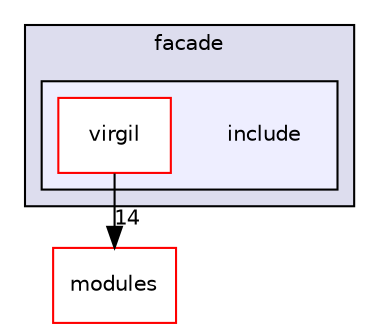 digraph "include" {
  compound=true
  node [ fontsize="10", fontname="Helvetica"];
  edge [ labelfontsize="10", labelfontname="Helvetica"];
  subgraph clusterdir_4f112fa7bd4f789094ed8cb8465bf258 {
    graph [ bgcolor="#ddddee", pencolor="black", label="facade" fontname="Helvetica", fontsize="10", URL="dir_4f112fa7bd4f789094ed8cb8465bf258.html"]
  subgraph clusterdir_7663b07379ebbecb6a9210ef43437bc1 {
    graph [ bgcolor="#eeeeff", pencolor="black", label="" URL="dir_7663b07379ebbecb6a9210ef43437bc1.html"];
    dir_7663b07379ebbecb6a9210ef43437bc1 [shape=plaintext label="include"];
    dir_83b2ebb097ca81ad6723a262a63a964b [shape=box label="virgil" color="red" fillcolor="white" style="filled" URL="dir_83b2ebb097ca81ad6723a262a63a964b.html"];
  }
  }
  dir_e05d7e2b1ecd646af5bb94391405f3b5 [shape=box label="modules" fillcolor="white" style="filled" color="red" URL="dir_e05d7e2b1ecd646af5bb94391405f3b5.html"];
  dir_83b2ebb097ca81ad6723a262a63a964b->dir_e05d7e2b1ecd646af5bb94391405f3b5 [headlabel="14", labeldistance=1.5 headhref="dir_000114_000008.html"];
}
